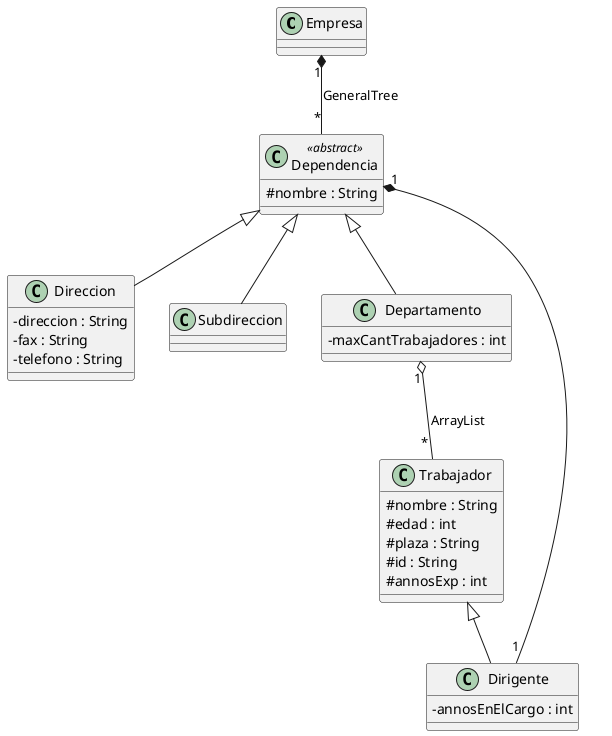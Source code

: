@startuml
'https://plantuml.com/class-diagram
skinparam classAttributeIconSize 0

class Empresa{
'- tree : GeneralTree<Dependencia>
}

class Direccion extends Dependencia{
    -direccion : String
    -fax : String
    -telefono : String

}
class Subdireccion extends Dependencia{}

class Departamento extends Dependencia{
    -maxCantTrabajadores : int
}

class Trabajador{
    #nombre : String
    #edad : int
    #plaza : String
    #id : String
    #annosExp : int
}
class Dirigente extends Trabajador{
    -annosEnElCargo : int
}

class Dependencia<<abstract>>{
    #nombre : String
}

Empresa"1" *-- "*"Dependencia : GeneralTree
Dependencia"1" *-- "1"Dirigente
Departamento"1" o-- " * "Trabajador : ArrayList

@enduml